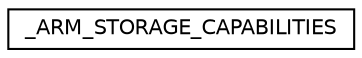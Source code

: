 digraph "Graphical Class Hierarchy"
{
 // LATEX_PDF_SIZE
  edge [fontname="Helvetica",fontsize="10",labelfontname="Helvetica",labelfontsize="10"];
  node [fontname="Helvetica",fontsize="10",shape=record];
  rankdir="LR";
  Node0 [label="_ARM_STORAGE_CAPABILITIES",height=0.2,width=0.4,color="black", fillcolor="white", style="filled",URL="$struct___a_r_m___s_t_o_r_a_g_e___c_a_p_a_b_i_l_i_t_i_e_s.html",tooltip="Storage Driver API Capabilities."];
}
